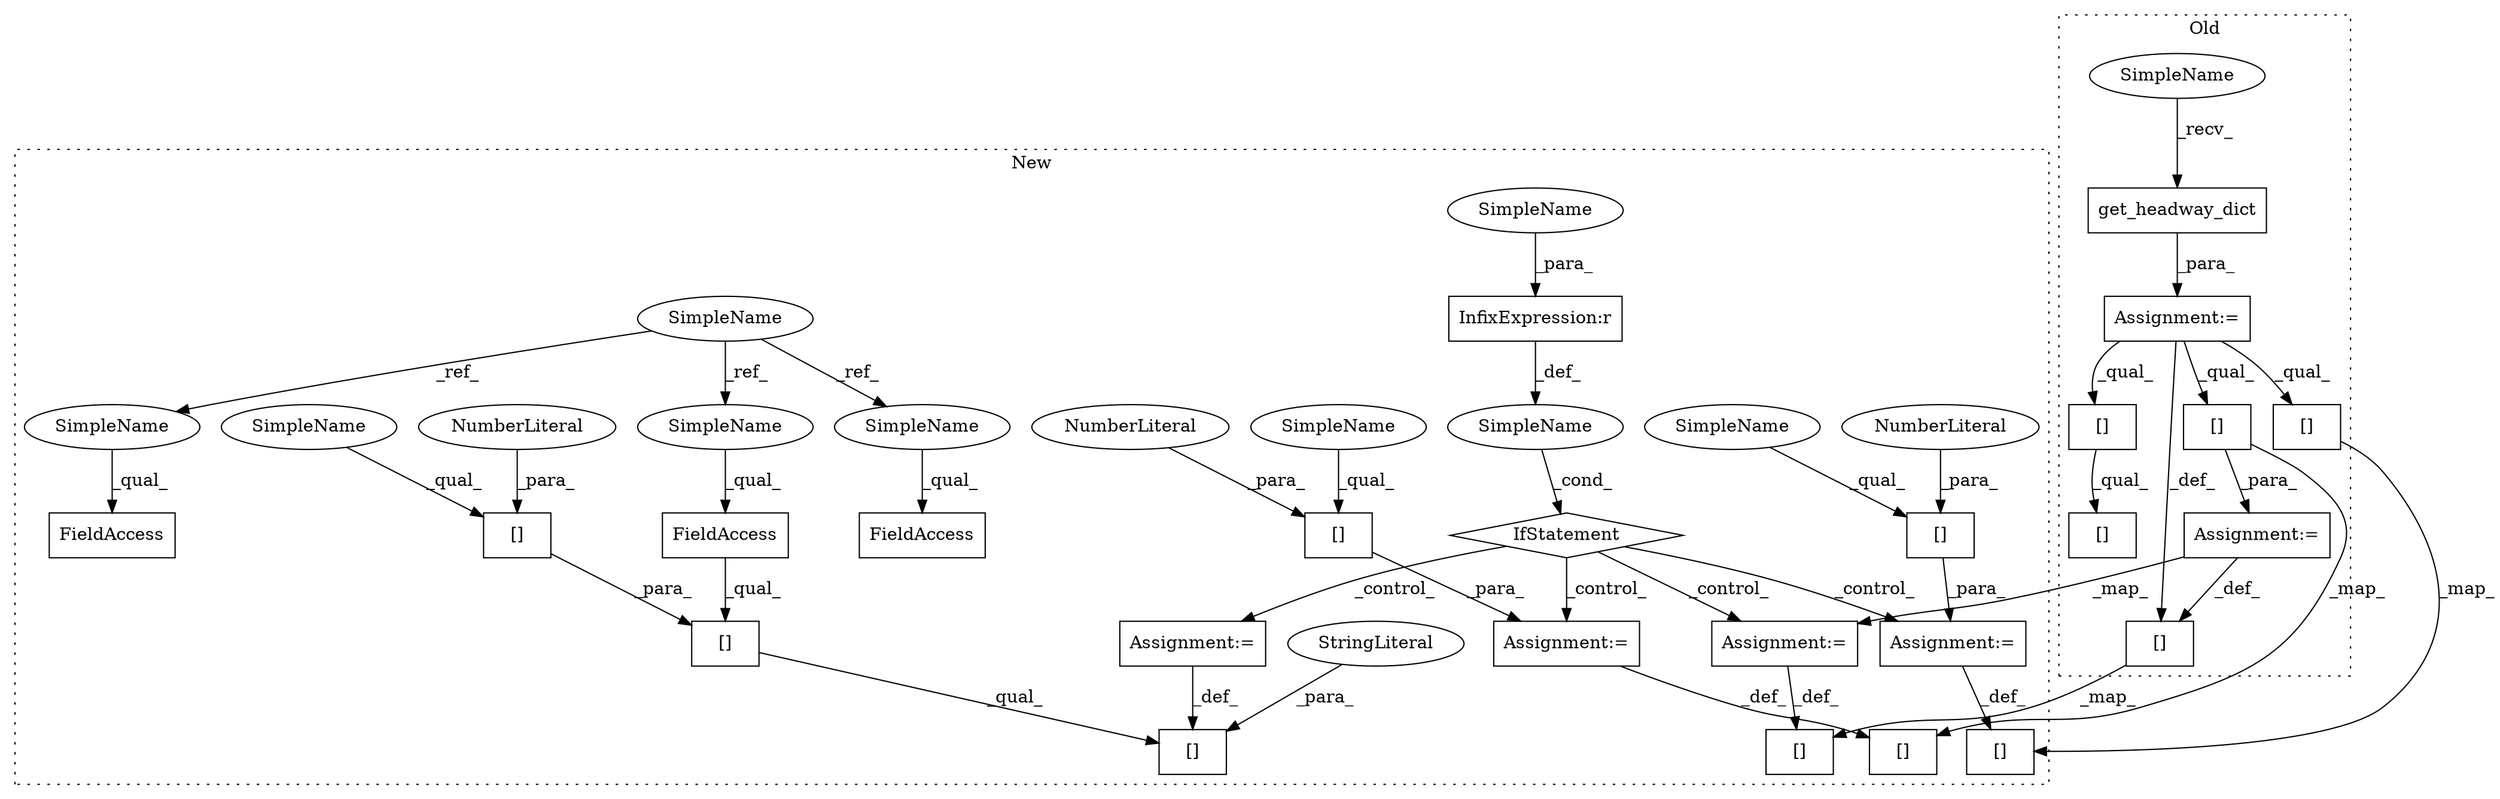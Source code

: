 digraph G {
subgraph cluster0 {
1 [label="get_headway_dict" a="32" s="8556" l="18" shape="box"];
3 [label="[]" a="2" s="8840,8855" l="9,1" shape="box"];
16 [label="Assignment:=" a="7" s="8704" l="1" shape="box"];
17 [label="[]" a="2" s="8672,8703" l="22,1" shape="box"];
22 [label="[]" a="2" s="8840,8867" l="17,1" shape="box"];
24 [label="Assignment:=" a="7" s="8550" l="1" shape="box"];
26 [label="[]" a="2" s="8705,8731" l="17,1" shape="box"];
30 [label="[]" a="2" s="8772,8797" l="17,1" shape="box"];
39 [label="SimpleName" a="42" s="8551" l="4" shape="ellipse"];
label = "Old";
style="dotted";
}
subgraph cluster1 {
2 [label="[]" a="2" s="9055,9064" l="8,1" shape="box"];
4 [label="InfixExpression:r" a="27" s="8711" l="4" shape="box"];
5 [label="IfStatement" a="25" s="8700,8719" l="4,2" shape="diamond"];
6 [label="[]" a="2" s="9041,9065" l="14,1" shape="box"];
7 [label="NumberLiteral" a="34" s="9063" l="1" shape="ellipse"];
8 [label="[]" a="2" s="9041,9077" l="26,1" shape="box"];
9 [label="StringLiteral" a="45" s="9067" l="10" shape="ellipse"];
10 [label="[]" a="2" s="9021,9030" l="8,1" shape="box"];
11 [label="NumberLiteral" a="34" s="9029" l="1" shape="ellipse"];
12 [label="[]" a="2" s="8969,8978" l="8,1" shape="box"];
13 [label="NumberLiteral" a="34" s="8977" l="1" shape="ellipse"];
14 [label="SimpleName" a="42" s="" l="" shape="ellipse"];
15 [label="Assignment:=" a="7" s="8853" l="1" shape="box"];
18 [label="[]" a="2" s="8821,8852" l="22,1" shape="box"];
19 [label="FieldAccess" a="22" s="9041" l="13" shape="box"];
20 [label="SimpleName" a="42" s="5834" l="4" shape="ellipse"];
21 [label="FieldAccess" a="22" s="8878" l="13" shape="box"];
23 [label="FieldAccess" a="22" s="8855" l="13" shape="box"];
25 [label="Assignment:=" a="7" s="8968" l="1" shape="box"];
27 [label="[]" a="2" s="8936,8967" l="22,1" shape="box"];
28 [label="Assignment:=" a="7" s="9020" l="1" shape="box"];
29 [label="[]" a="2" s="8989,9019" l="22,1" shape="box"];
31 [label="Assignment:=" a="7" s="9078" l="1" shape="box"];
32 [label="SimpleName" a="42" s="9041" l="4" shape="ellipse"];
33 [label="SimpleName" a="42" s="8855" l="4" shape="ellipse"];
34 [label="SimpleName" a="42" s="8878" l="4" shape="ellipse"];
35 [label="SimpleName" a="42" s="9021" l="7" shape="ellipse"];
36 [label="SimpleName" a="42" s="9055" l="7" shape="ellipse"];
37 [label="SimpleName" a="42" s="8704" l="7" shape="ellipse"];
38 [label="SimpleName" a="42" s="8969" l="7" shape="ellipse"];
label = "New";
style="dotted";
}
1 -> 24 [label="_para_"];
2 -> 6 [label="_para_"];
3 -> 22 [label="_qual_"];
4 -> 14 [label="_def_"];
5 -> 25 [label="_control_"];
5 -> 28 [label="_control_"];
5 -> 15 [label="_control_"];
5 -> 31 [label="_control_"];
6 -> 8 [label="_qual_"];
7 -> 2 [label="_para_"];
9 -> 8 [label="_para_"];
10 -> 28 [label="_para_"];
11 -> 10 [label="_para_"];
12 -> 25 [label="_para_"];
13 -> 12 [label="_para_"];
14 -> 5 [label="_cond_"];
15 -> 18 [label="_def_"];
16 -> 15 [label="_map_"];
16 -> 17 [label="_def_"];
17 -> 18 [label="_map_"];
19 -> 6 [label="_qual_"];
20 -> 34 [label="_ref_"];
20 -> 32 [label="_ref_"];
20 -> 33 [label="_ref_"];
24 -> 3 [label="_qual_"];
24 -> 17 [label="_def_"];
24 -> 26 [label="_qual_"];
24 -> 30 [label="_qual_"];
25 -> 27 [label="_def_"];
26 -> 16 [label="_para_"];
26 -> 27 [label="_map_"];
28 -> 29 [label="_def_"];
30 -> 29 [label="_map_"];
31 -> 8 [label="_def_"];
32 -> 19 [label="_qual_"];
33 -> 23 [label="_qual_"];
34 -> 21 [label="_qual_"];
35 -> 10 [label="_qual_"];
36 -> 2 [label="_qual_"];
37 -> 4 [label="_para_"];
38 -> 12 [label="_qual_"];
39 -> 1 [label="_recv_"];
}